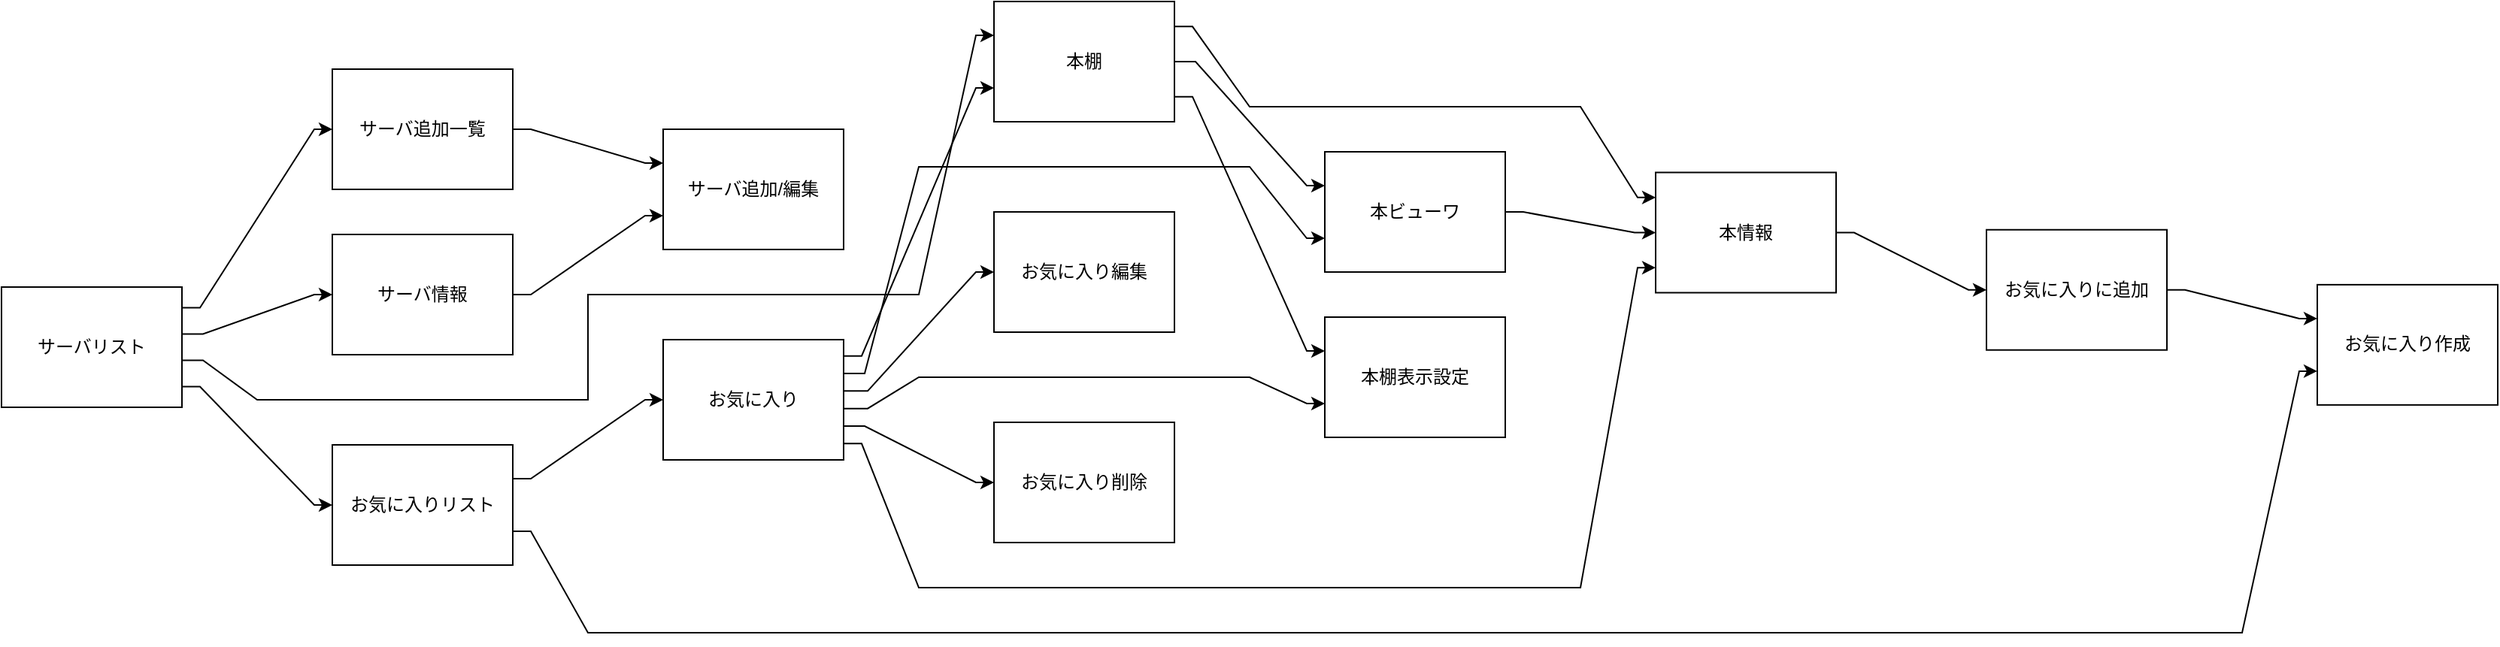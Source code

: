 <mxfile version="20.2.3" type="device"><diagram id="KwszhPbAtzyPE-S_vxFn" name="ページ1"><mxGraphModel dx="2942" dy="1225" grid="1" gridSize="10" guides="1" tooltips="1" connect="1" arrows="1" fold="1" page="1" pageScale="1" pageWidth="1169" pageHeight="827" math="0" shadow="0"><root><mxCell id="0"/><mxCell id="1" parent="0"/><mxCell id="dMe1rdyOqYgHnrBjZ8Le-14" style="edgeStyle=orthogonalEdgeStyle;rounded=0;orthogonalLoop=1;jettySize=auto;html=1;noEdgeStyle=1;orthogonal=1;" edge="1" parent="1" source="dMe1rdyOqYgHnrBjZ8Le-1" target="dMe1rdyOqYgHnrBjZ8Le-11"><mxGeometry relative="1" as="geometry"><Array as="points"><mxPoint x="134" y="221.25"/><mxPoint x="208" y="195"/></Array></mxGeometry></mxCell><mxCell id="dMe1rdyOqYgHnrBjZ8Le-15" style="edgeStyle=orthogonalEdgeStyle;rounded=0;orthogonalLoop=1;jettySize=auto;html=1;noEdgeStyle=1;orthogonal=1;" edge="1" parent="1" source="dMe1rdyOqYgHnrBjZ8Le-1" target="dMe1rdyOqYgHnrBjZ8Le-10"><mxGeometry relative="1" as="geometry"><Array as="points"><mxPoint x="132" y="203.75"/><mxPoint x="208" y="85"/></Array></mxGeometry></mxCell><mxCell id="dMe1rdyOqYgHnrBjZ8Le-17" style="edgeStyle=orthogonalEdgeStyle;rounded=0;orthogonalLoop=1;jettySize=auto;html=1;noEdgeStyle=1;orthogonal=1;" edge="1" parent="1" source="dMe1rdyOqYgHnrBjZ8Le-1" target="dMe1rdyOqYgHnrBjZ8Le-2"><mxGeometry relative="1" as="geometry"><Array as="points"><mxPoint x="134" y="238.75"/><mxPoint x="170" y="265"/><mxPoint x="390" y="265"/><mxPoint x="390" y="195"/><mxPoint x="610" y="195"/><mxPoint x="648" y="22.5"/></Array></mxGeometry></mxCell><mxCell id="dMe1rdyOqYgHnrBjZ8Le-36" style="edgeStyle=orthogonalEdgeStyle;rounded=0;orthogonalLoop=1;jettySize=auto;html=1;noEdgeStyle=1;orthogonal=1;" edge="1" parent="1" source="dMe1rdyOqYgHnrBjZ8Le-1" target="dMe1rdyOqYgHnrBjZ8Le-21"><mxGeometry relative="1" as="geometry"><Array as="points"><mxPoint x="132" y="256.25"/><mxPoint x="208" y="335"/></Array></mxGeometry></mxCell><mxCell id="dMe1rdyOqYgHnrBjZ8Le-1" value="サーバリスト" style="rounded=0;whiteSpace=wrap;html=1;" vertex="1" parent="1"><mxGeometry y="190" width="120" height="80" as="geometry"/></mxCell><mxCell id="dMe1rdyOqYgHnrBjZ8Le-18" style="edgeStyle=orthogonalEdgeStyle;rounded=0;orthogonalLoop=1;jettySize=auto;html=1;noEdgeStyle=1;orthogonal=1;" edge="1" parent="1" source="dMe1rdyOqYgHnrBjZ8Le-2" target="dMe1rdyOqYgHnrBjZ8Le-3"><mxGeometry relative="1" as="geometry"><Array as="points"><mxPoint x="792" y="16.667"/><mxPoint x="830" y="70"/><mxPoint x="1050" y="70"/><mxPoint x="1088" y="130.417"/></Array></mxGeometry></mxCell><mxCell id="dMe1rdyOqYgHnrBjZ8Le-19" style="edgeStyle=orthogonalEdgeStyle;rounded=0;orthogonalLoop=1;jettySize=auto;html=1;entryDx=0;entryDy=0;noEdgeStyle=1;orthogonal=1;" edge="1" parent="1" source="dMe1rdyOqYgHnrBjZ8Le-2" target="dMe1rdyOqYgHnrBjZ8Le-4"><mxGeometry relative="1" as="geometry"><Array as="points"><mxPoint x="794" y="40"/><mxPoint x="868" y="122.5"/></Array></mxGeometry></mxCell><mxCell id="dMe1rdyOqYgHnrBjZ8Le-35" style="edgeStyle=orthogonalEdgeStyle;rounded=0;orthogonalLoop=1;jettySize=auto;html=1;noEdgeStyle=1;orthogonal=1;" edge="1" parent="1" source="dMe1rdyOqYgHnrBjZ8Le-2" target="dMe1rdyOqYgHnrBjZ8Le-32"><mxGeometry relative="1" as="geometry"><Array as="points"><mxPoint x="792" y="63.333"/><mxPoint x="868" y="232.5"/></Array></mxGeometry></mxCell><mxCell id="dMe1rdyOqYgHnrBjZ8Le-2" value="本棚" style="rounded=0;whiteSpace=wrap;html=1;" vertex="1" parent="1"><mxGeometry x="660" width="120" height="80" as="geometry"/></mxCell><mxCell id="dMe1rdyOqYgHnrBjZ8Le-38" style="edgeStyle=orthogonalEdgeStyle;rounded=0;orthogonalLoop=1;jettySize=auto;html=1;noEdgeStyle=1;orthogonal=1;" edge="1" parent="1" source="dMe1rdyOqYgHnrBjZ8Le-3" target="dMe1rdyOqYgHnrBjZ8Le-37"><mxGeometry relative="1" as="geometry"><Array as="points"><mxPoint x="1232" y="153.75"/><mxPoint x="1308" y="191.875"/></Array></mxGeometry></mxCell><mxCell id="dMe1rdyOqYgHnrBjZ8Le-3" value="本情報" style="rounded=0;whiteSpace=wrap;html=1;" vertex="1" parent="1"><mxGeometry x="1100" y="113.75" width="120" height="80" as="geometry"/></mxCell><mxCell id="dMe1rdyOqYgHnrBjZ8Le-20" style="edgeStyle=orthogonalEdgeStyle;rounded=0;orthogonalLoop=1;jettySize=auto;html=1;noEdgeStyle=1;orthogonal=1;" edge="1" parent="1" source="dMe1rdyOqYgHnrBjZ8Le-4" target="dMe1rdyOqYgHnrBjZ8Le-3"><mxGeometry relative="1" as="geometry"><Array as="points"><mxPoint x="1012" y="140"/><mxPoint x="1086" y="153.75"/></Array></mxGeometry></mxCell><mxCell id="dMe1rdyOqYgHnrBjZ8Le-4" value="本ビューワ" style="rounded=0;whiteSpace=wrap;html=1;" vertex="1" parent="1"><mxGeometry x="880" y="100" width="120" height="80" as="geometry"/></mxCell><mxCell id="dMe1rdyOqYgHnrBjZ8Le-13" style="edgeStyle=orthogonalEdgeStyle;rounded=0;orthogonalLoop=1;jettySize=auto;html=1;noEdgeStyle=1;orthogonal=1;" edge="1" parent="1" source="dMe1rdyOqYgHnrBjZ8Le-10" target="dMe1rdyOqYgHnrBjZ8Le-12"><mxGeometry relative="1" as="geometry"><Array as="points"><mxPoint x="352" y="85"/><mxPoint x="428" y="107.5"/></Array></mxGeometry></mxCell><mxCell id="dMe1rdyOqYgHnrBjZ8Le-10" value="サーバ追加一覧" style="rounded=0;whiteSpace=wrap;html=1;" vertex="1" parent="1"><mxGeometry x="220" y="45" width="120" height="80" as="geometry"/></mxCell><mxCell id="dMe1rdyOqYgHnrBjZ8Le-16" style="edgeStyle=orthogonalEdgeStyle;rounded=0;orthogonalLoop=1;jettySize=auto;html=1;noEdgeStyle=1;orthogonal=1;" edge="1" parent="1" source="dMe1rdyOqYgHnrBjZ8Le-11" target="dMe1rdyOqYgHnrBjZ8Le-12"><mxGeometry relative="1" as="geometry"><Array as="points"><mxPoint x="352" y="195"/><mxPoint x="428" y="142.5"/></Array></mxGeometry></mxCell><mxCell id="dMe1rdyOqYgHnrBjZ8Le-11" value="サーバ情報" style="rounded=0;whiteSpace=wrap;html=1;" vertex="1" parent="1"><mxGeometry x="220" y="155" width="120" height="80" as="geometry"/></mxCell><mxCell id="dMe1rdyOqYgHnrBjZ8Le-12" value="サーバ追加/編集" style="rounded=0;whiteSpace=wrap;html=1;" vertex="1" parent="1"><mxGeometry x="440" y="85" width="120" height="80" as="geometry"/></mxCell><mxCell id="dMe1rdyOqYgHnrBjZ8Le-23" style="edgeStyle=orthogonalEdgeStyle;rounded=0;orthogonalLoop=1;jettySize=auto;html=1;noEdgeStyle=1;orthogonal=1;" edge="1" parent="1" source="dMe1rdyOqYgHnrBjZ8Le-21" target="dMe1rdyOqYgHnrBjZ8Le-22"><mxGeometry relative="1" as="geometry"><Array as="points"><mxPoint x="352" y="317.5"/><mxPoint x="428" y="265"/></Array></mxGeometry></mxCell><mxCell id="dMe1rdyOqYgHnrBjZ8Le-28" style="edgeStyle=orthogonalEdgeStyle;rounded=0;orthogonalLoop=1;jettySize=auto;html=1;noEdgeStyle=1;orthogonal=1;" edge="1" parent="1" source="dMe1rdyOqYgHnrBjZ8Le-21" target="dMe1rdyOqYgHnrBjZ8Le-27"><mxGeometry relative="1" as="geometry"><Array as="points"><mxPoint x="352" y="352.5"/><mxPoint x="390" y="420"/><mxPoint x="610" y="420"/><mxPoint x="610" y="420"/><mxPoint x="830" y="420"/><mxPoint x="830" y="420"/><mxPoint x="1050" y="420"/><mxPoint x="1050" y="420"/><mxPoint x="1270" y="420"/><mxPoint x="1270" y="420"/><mxPoint x="1490" y="420"/><mxPoint x="1528" y="245.938"/></Array></mxGeometry></mxCell><mxCell id="dMe1rdyOqYgHnrBjZ8Le-21" value="お気に入りリスト" style="rounded=0;whiteSpace=wrap;html=1;" vertex="1" parent="1"><mxGeometry x="220" y="295" width="120" height="80" as="geometry"/></mxCell><mxCell id="dMe1rdyOqYgHnrBjZ8Le-24" style="edgeStyle=orthogonalEdgeStyle;rounded=0;orthogonalLoop=1;jettySize=auto;html=1;noEdgeStyle=1;orthogonal=1;" edge="1" parent="1" source="dMe1rdyOqYgHnrBjZ8Le-22" target="dMe1rdyOqYgHnrBjZ8Le-3"><mxGeometry relative="1" as="geometry"><Array as="points"><mxPoint x="572" y="294.167"/><mxPoint x="610" y="390"/><mxPoint x="830" y="390"/><mxPoint x="830" y="390"/><mxPoint x="1050" y="390"/><mxPoint x="1088" y="177.083"/></Array></mxGeometry></mxCell><mxCell id="dMe1rdyOqYgHnrBjZ8Le-25" style="edgeStyle=orthogonalEdgeStyle;rounded=0;orthogonalLoop=1;jettySize=auto;html=1;noEdgeStyle=1;orthogonal=1;" edge="1" parent="1" source="dMe1rdyOqYgHnrBjZ8Le-22" target="dMe1rdyOqYgHnrBjZ8Le-2"><mxGeometry relative="1" as="geometry"><Array as="points"><mxPoint x="572" y="235.833"/><mxPoint x="648" y="57.5"/></Array></mxGeometry></mxCell><mxCell id="dMe1rdyOqYgHnrBjZ8Le-26" style="edgeStyle=orthogonalEdgeStyle;rounded=0;orthogonalLoop=1;jettySize=auto;html=1;noEdgeStyle=1;orthogonal=1;" edge="1" parent="1" source="dMe1rdyOqYgHnrBjZ8Le-22" target="dMe1rdyOqYgHnrBjZ8Le-4"><mxGeometry relative="1" as="geometry"><Array as="points"><mxPoint x="574" y="247.5"/><mxPoint x="610" y="110"/><mxPoint x="830" y="110"/><mxPoint x="868" y="157.5"/></Array></mxGeometry></mxCell><mxCell id="dMe1rdyOqYgHnrBjZ8Le-30" style="edgeStyle=orthogonalEdgeStyle;rounded=0;orthogonalLoop=1;jettySize=auto;html=1;noEdgeStyle=1;orthogonal=1;" edge="1" parent="1" source="dMe1rdyOqYgHnrBjZ8Le-22" target="dMe1rdyOqYgHnrBjZ8Le-29"><mxGeometry relative="1" as="geometry"><Array as="points"><mxPoint x="576" y="259.167"/><mxPoint x="648" y="180"/></Array></mxGeometry></mxCell><mxCell id="dMe1rdyOqYgHnrBjZ8Le-33" style="edgeStyle=orthogonalEdgeStyle;rounded=0;orthogonalLoop=1;jettySize=auto;html=1;noEdgeStyle=1;orthogonal=1;" edge="1" parent="1" source="dMe1rdyOqYgHnrBjZ8Le-22" target="dMe1rdyOqYgHnrBjZ8Le-32"><mxGeometry relative="1" as="geometry"><Array as="points"><mxPoint x="576" y="270.833"/><mxPoint x="610" y="250"/><mxPoint x="830" y="250"/><mxPoint x="868" y="267.5"/></Array></mxGeometry></mxCell><mxCell id="dMe1rdyOqYgHnrBjZ8Le-34" style="edgeStyle=orthogonalEdgeStyle;rounded=0;orthogonalLoop=1;jettySize=auto;html=1;noEdgeStyle=1;orthogonal=1;" edge="1" parent="1" source="dMe1rdyOqYgHnrBjZ8Le-22" target="dMe1rdyOqYgHnrBjZ8Le-31"><mxGeometry relative="1" as="geometry"><Array as="points"><mxPoint x="574" y="282.5"/><mxPoint x="648" y="320"/></Array></mxGeometry></mxCell><mxCell id="dMe1rdyOqYgHnrBjZ8Le-22" value="お気に入り" style="rounded=0;whiteSpace=wrap;html=1;" vertex="1" parent="1"><mxGeometry x="440" y="225" width="120" height="80" as="geometry"/></mxCell><mxCell id="dMe1rdyOqYgHnrBjZ8Le-27" value="お気に入り作成" style="rounded=0;whiteSpace=wrap;html=1;" vertex="1" parent="1"><mxGeometry x="1540" y="188.438" width="120" height="80" as="geometry"/></mxCell><mxCell id="dMe1rdyOqYgHnrBjZ8Le-29" value="お気に入り編集" style="rounded=0;whiteSpace=wrap;html=1;" vertex="1" parent="1"><mxGeometry x="660" y="140" width="120" height="80" as="geometry"/></mxCell><mxCell id="dMe1rdyOqYgHnrBjZ8Le-31" value="お気に入り削除" style="rounded=0;whiteSpace=wrap;html=1;" vertex="1" parent="1"><mxGeometry x="660" y="280" width="120" height="80" as="geometry"/></mxCell><mxCell id="dMe1rdyOqYgHnrBjZ8Le-32" value="本棚表示設定" style="rounded=0;whiteSpace=wrap;html=1;" vertex="1" parent="1"><mxGeometry x="880" y="210" width="120" height="80" as="geometry"/></mxCell><mxCell id="dMe1rdyOqYgHnrBjZ8Le-39" style="edgeStyle=orthogonalEdgeStyle;rounded=0;orthogonalLoop=1;jettySize=auto;html=1;noEdgeStyle=1;orthogonal=1;" edge="1" parent="1" source="dMe1rdyOqYgHnrBjZ8Le-37" target="dMe1rdyOqYgHnrBjZ8Le-27"><mxGeometry relative="1" as="geometry"><Array as="points"><mxPoint x="1452" y="191.875"/><mxPoint x="1528" y="210.938"/></Array></mxGeometry></mxCell><mxCell id="dMe1rdyOqYgHnrBjZ8Le-37" value="お気に入りに追加" style="rounded=0;whiteSpace=wrap;html=1;" vertex="1" parent="1"><mxGeometry x="1320" y="151.875" width="120" height="80" as="geometry"/></mxCell></root></mxGraphModel></diagram></mxfile>